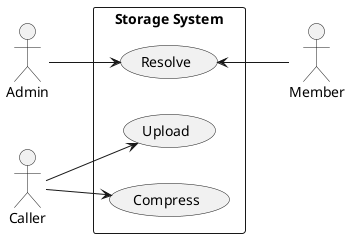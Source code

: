 @startuml StorageSubSystem

left to right direction

skinparam Monochrome true
skinparam Shadowing false
skinparam packageStyle rectangle

actor Admin
actor Member
actor Caller

rectangle "Storage System" {
    Admin --> (Resolve)
    
    (Resolve) <-- Member

    Caller --> (Upload)
    Caller --> (Compress)
}

@enduml
